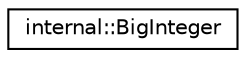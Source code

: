 digraph "Graphical Class Hierarchy"
{
 // LATEX_PDF_SIZE
  edge [fontname="Helvetica",fontsize="10",labelfontname="Helvetica",labelfontsize="10"];
  node [fontname="Helvetica",fontsize="10",shape=record];
  rankdir="LR";
  Node0 [label="internal::BigInteger",height=0.2,width=0.4,color="black", fillcolor="white", style="filled",URL="$classinternal_1_1_big_integer.html",tooltip=" "];
}
